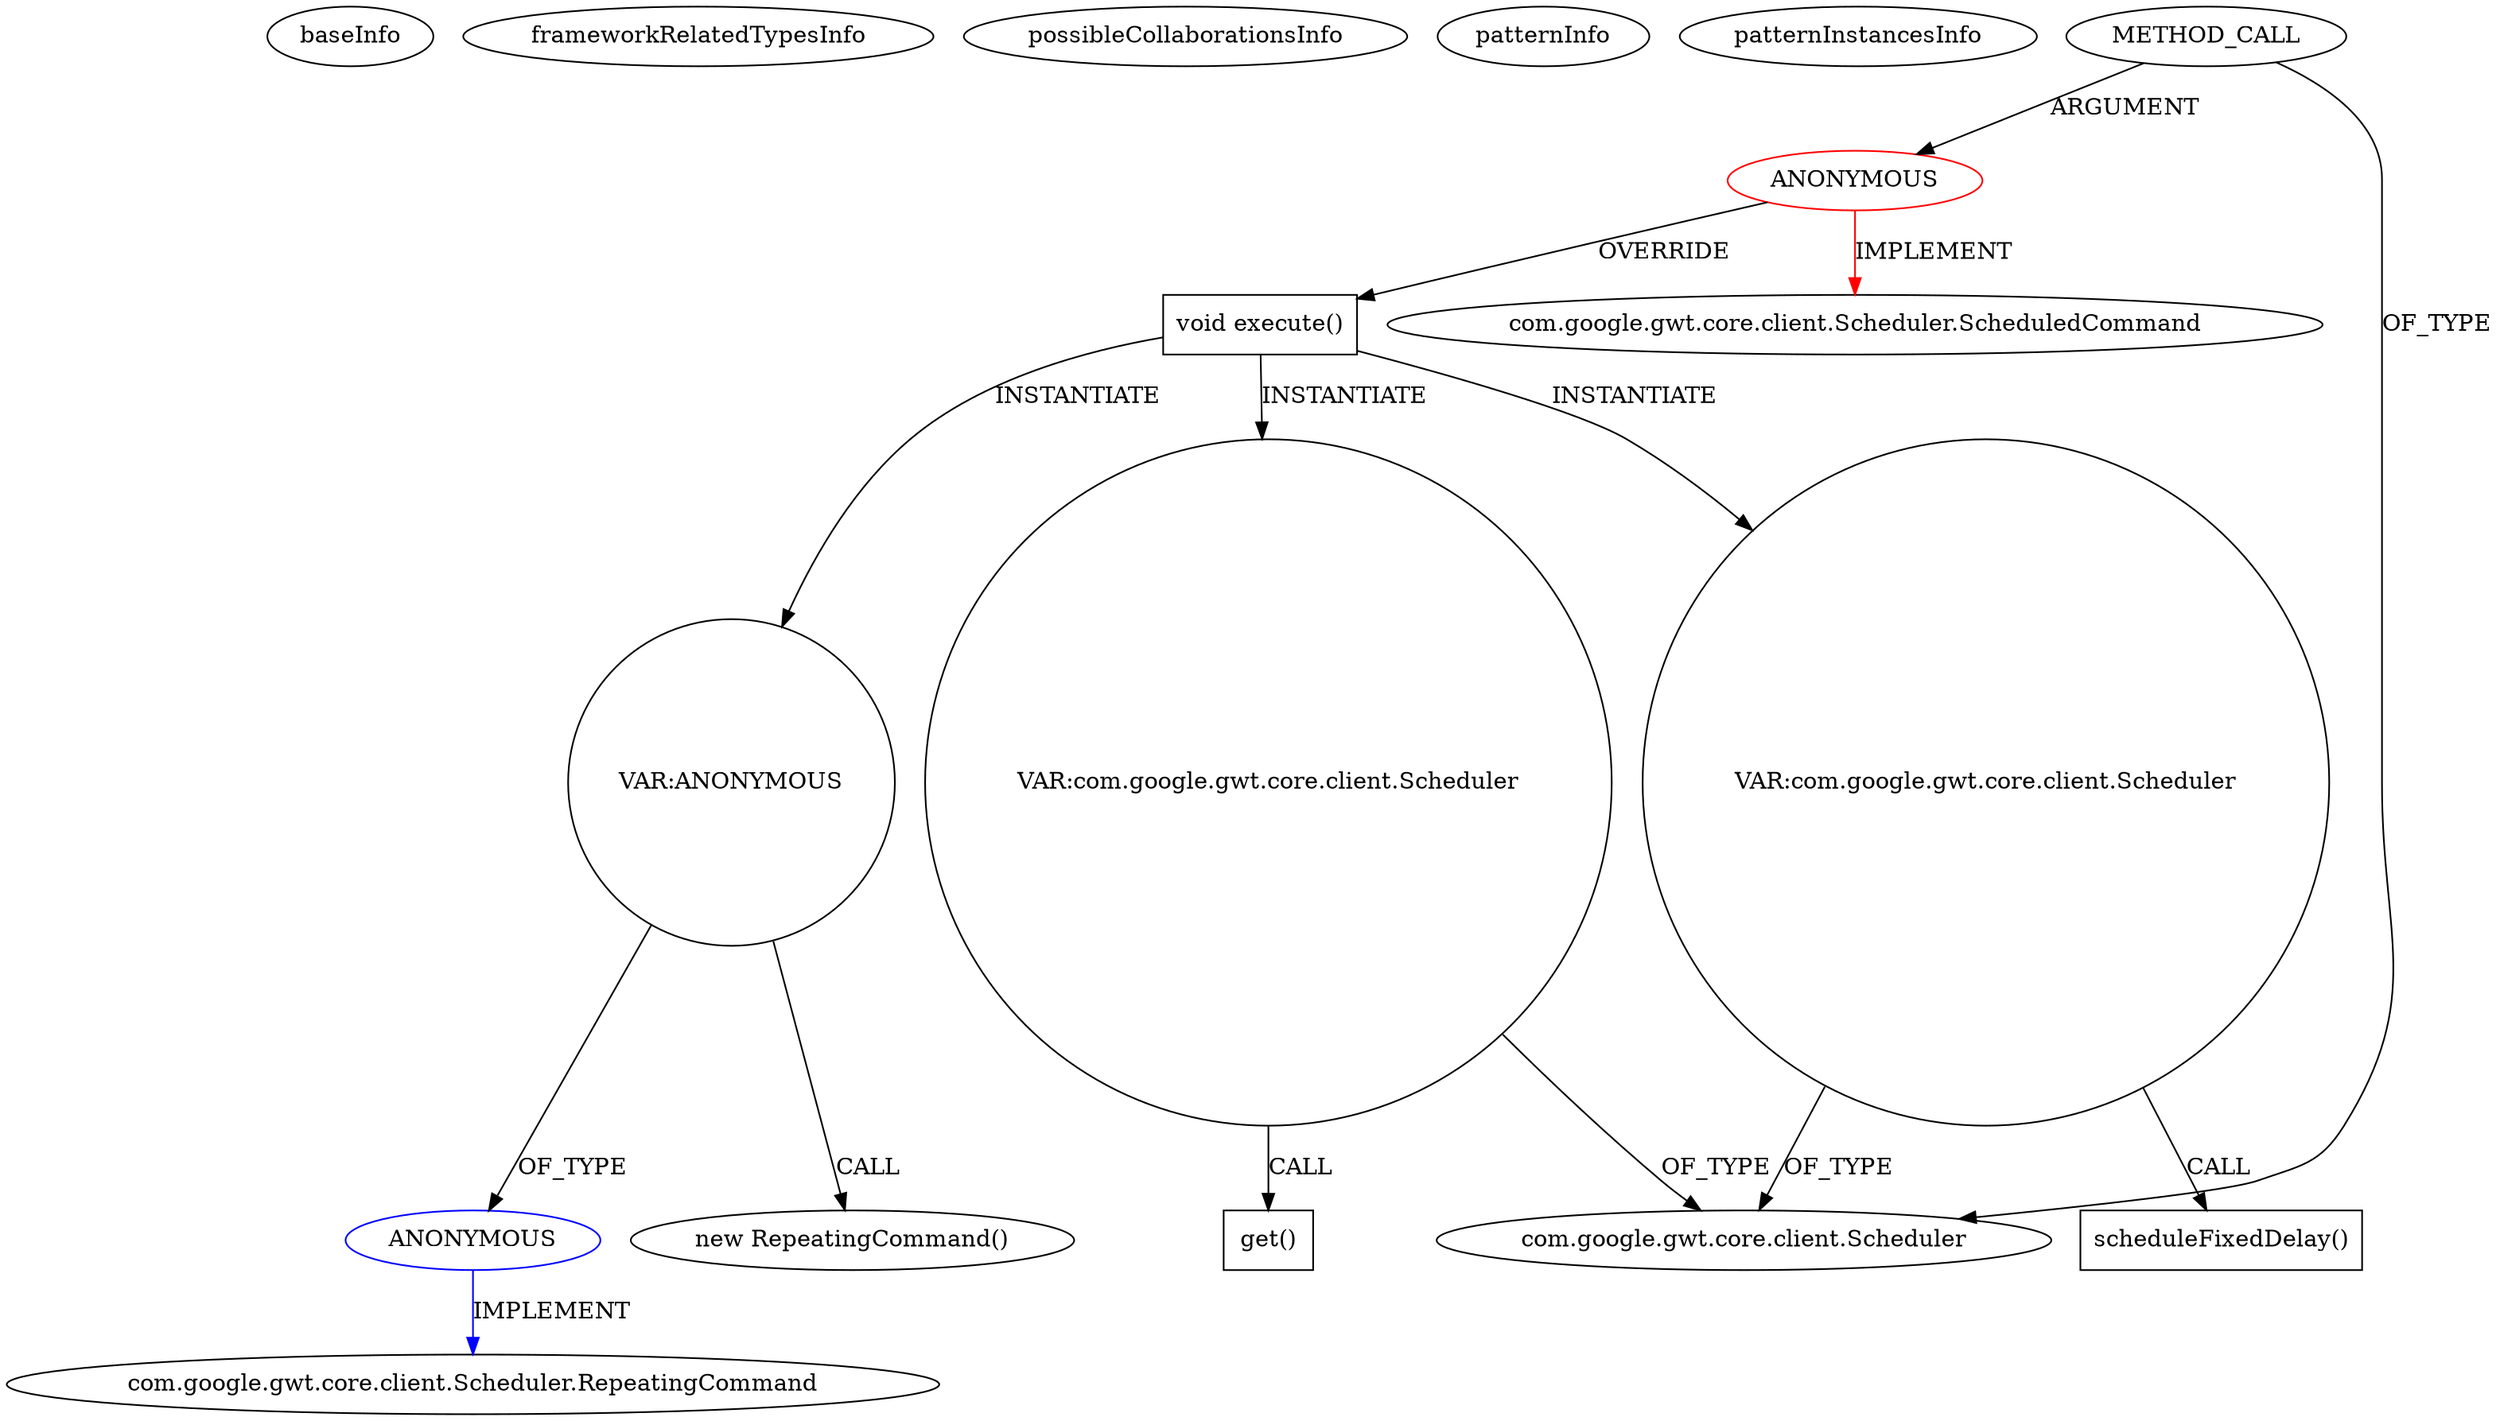 digraph {
baseInfo[graphId=1316,category="pattern",isAnonymous=true,possibleRelation=true]
frameworkRelatedTypesInfo[0="com.google.gwt.core.client.Scheduler.ScheduledCommand"]
possibleCollaborationsInfo[0="1316~INSTANTIATION-OVERRIDING_METHOD_DECLARATION-~com.google.gwt.core.client.Scheduler.ScheduledCommand ~com.google.gwt.core.client.Scheduler.RepeatingCommand ~true~true"]
patternInfo[frequency=2.0,patternRootClient=0]
patternInstancesInfo[0="ashtonthomas-gwt-fast-touch-press~/ashtonthomas-gwt-fast-touch-press/gwt-fast-touch-press-master/src/io/ashton/fastpress/client/fast/FastPressElement.java~void onClick(com.google.gwt.user.client.Event)~755",1="ashtonthomas-gwt-fast-touch-press~/ashtonthomas-gwt-fast-touch-press/gwt-fast-touch-press-master/src/io/ashton/fastpress/client/TestSlowPressElement.java~void showClickStyleChange()~739"]
14[label="com.google.gwt.core.client.Scheduler.RepeatingCommand",vertexType="FRAMEWORK_INTERFACE_TYPE",isFrameworkType=false]
13[label="ANONYMOUS",vertexType="REFERENCE_ANONYMOUS_DECLARATION",isFrameworkType=false,color=blue]
12[label="VAR:ANONYMOUS",vertexType="VARIABLE_EXPRESION",isFrameworkType=false,shape=circle]
4[label="void execute()",vertexType="OVERRIDING_METHOD_DECLARATION",isFrameworkType=false,shape=box]
0[label="ANONYMOUS",vertexType="ROOT_ANONYMOUS_DECLARATION",isFrameworkType=false,color=red]
2[label="METHOD_CALL",vertexType="OUTSIDE_CALL",isFrameworkType=false]
11[label="new RepeatingCommand()",vertexType="CONSTRUCTOR_CALL",isFrameworkType=false]
3[label="com.google.gwt.core.client.Scheduler",vertexType="FRAMEWORK_CLASS_TYPE",isFrameworkType=false]
1[label="com.google.gwt.core.client.Scheduler.ScheduledCommand",vertexType="FRAMEWORK_INTERFACE_TYPE",isFrameworkType=false]
5[label="VAR:com.google.gwt.core.client.Scheduler",vertexType="VARIABLE_EXPRESION",isFrameworkType=false,shape=circle]
6[label="scheduleFixedDelay()",vertexType="INSIDE_CALL",isFrameworkType=false,shape=box]
8[label="VAR:com.google.gwt.core.client.Scheduler",vertexType="VARIABLE_EXPRESION",isFrameworkType=false,shape=circle]
9[label="get()",vertexType="INSIDE_CALL",isFrameworkType=false,shape=box]
8->3[label="OF_TYPE"]
4->8[label="INSTANTIATE"]
8->9[label="CALL"]
5->3[label="OF_TYPE"]
12->13[label="OF_TYPE"]
2->0[label="ARGUMENT"]
0->1[label="IMPLEMENT",color=red]
4->12[label="INSTANTIATE"]
13->14[label="IMPLEMENT",color=blue]
5->6[label="CALL"]
0->4[label="OVERRIDE"]
12->11[label="CALL"]
2->3[label="OF_TYPE"]
4->5[label="INSTANTIATE"]
}
